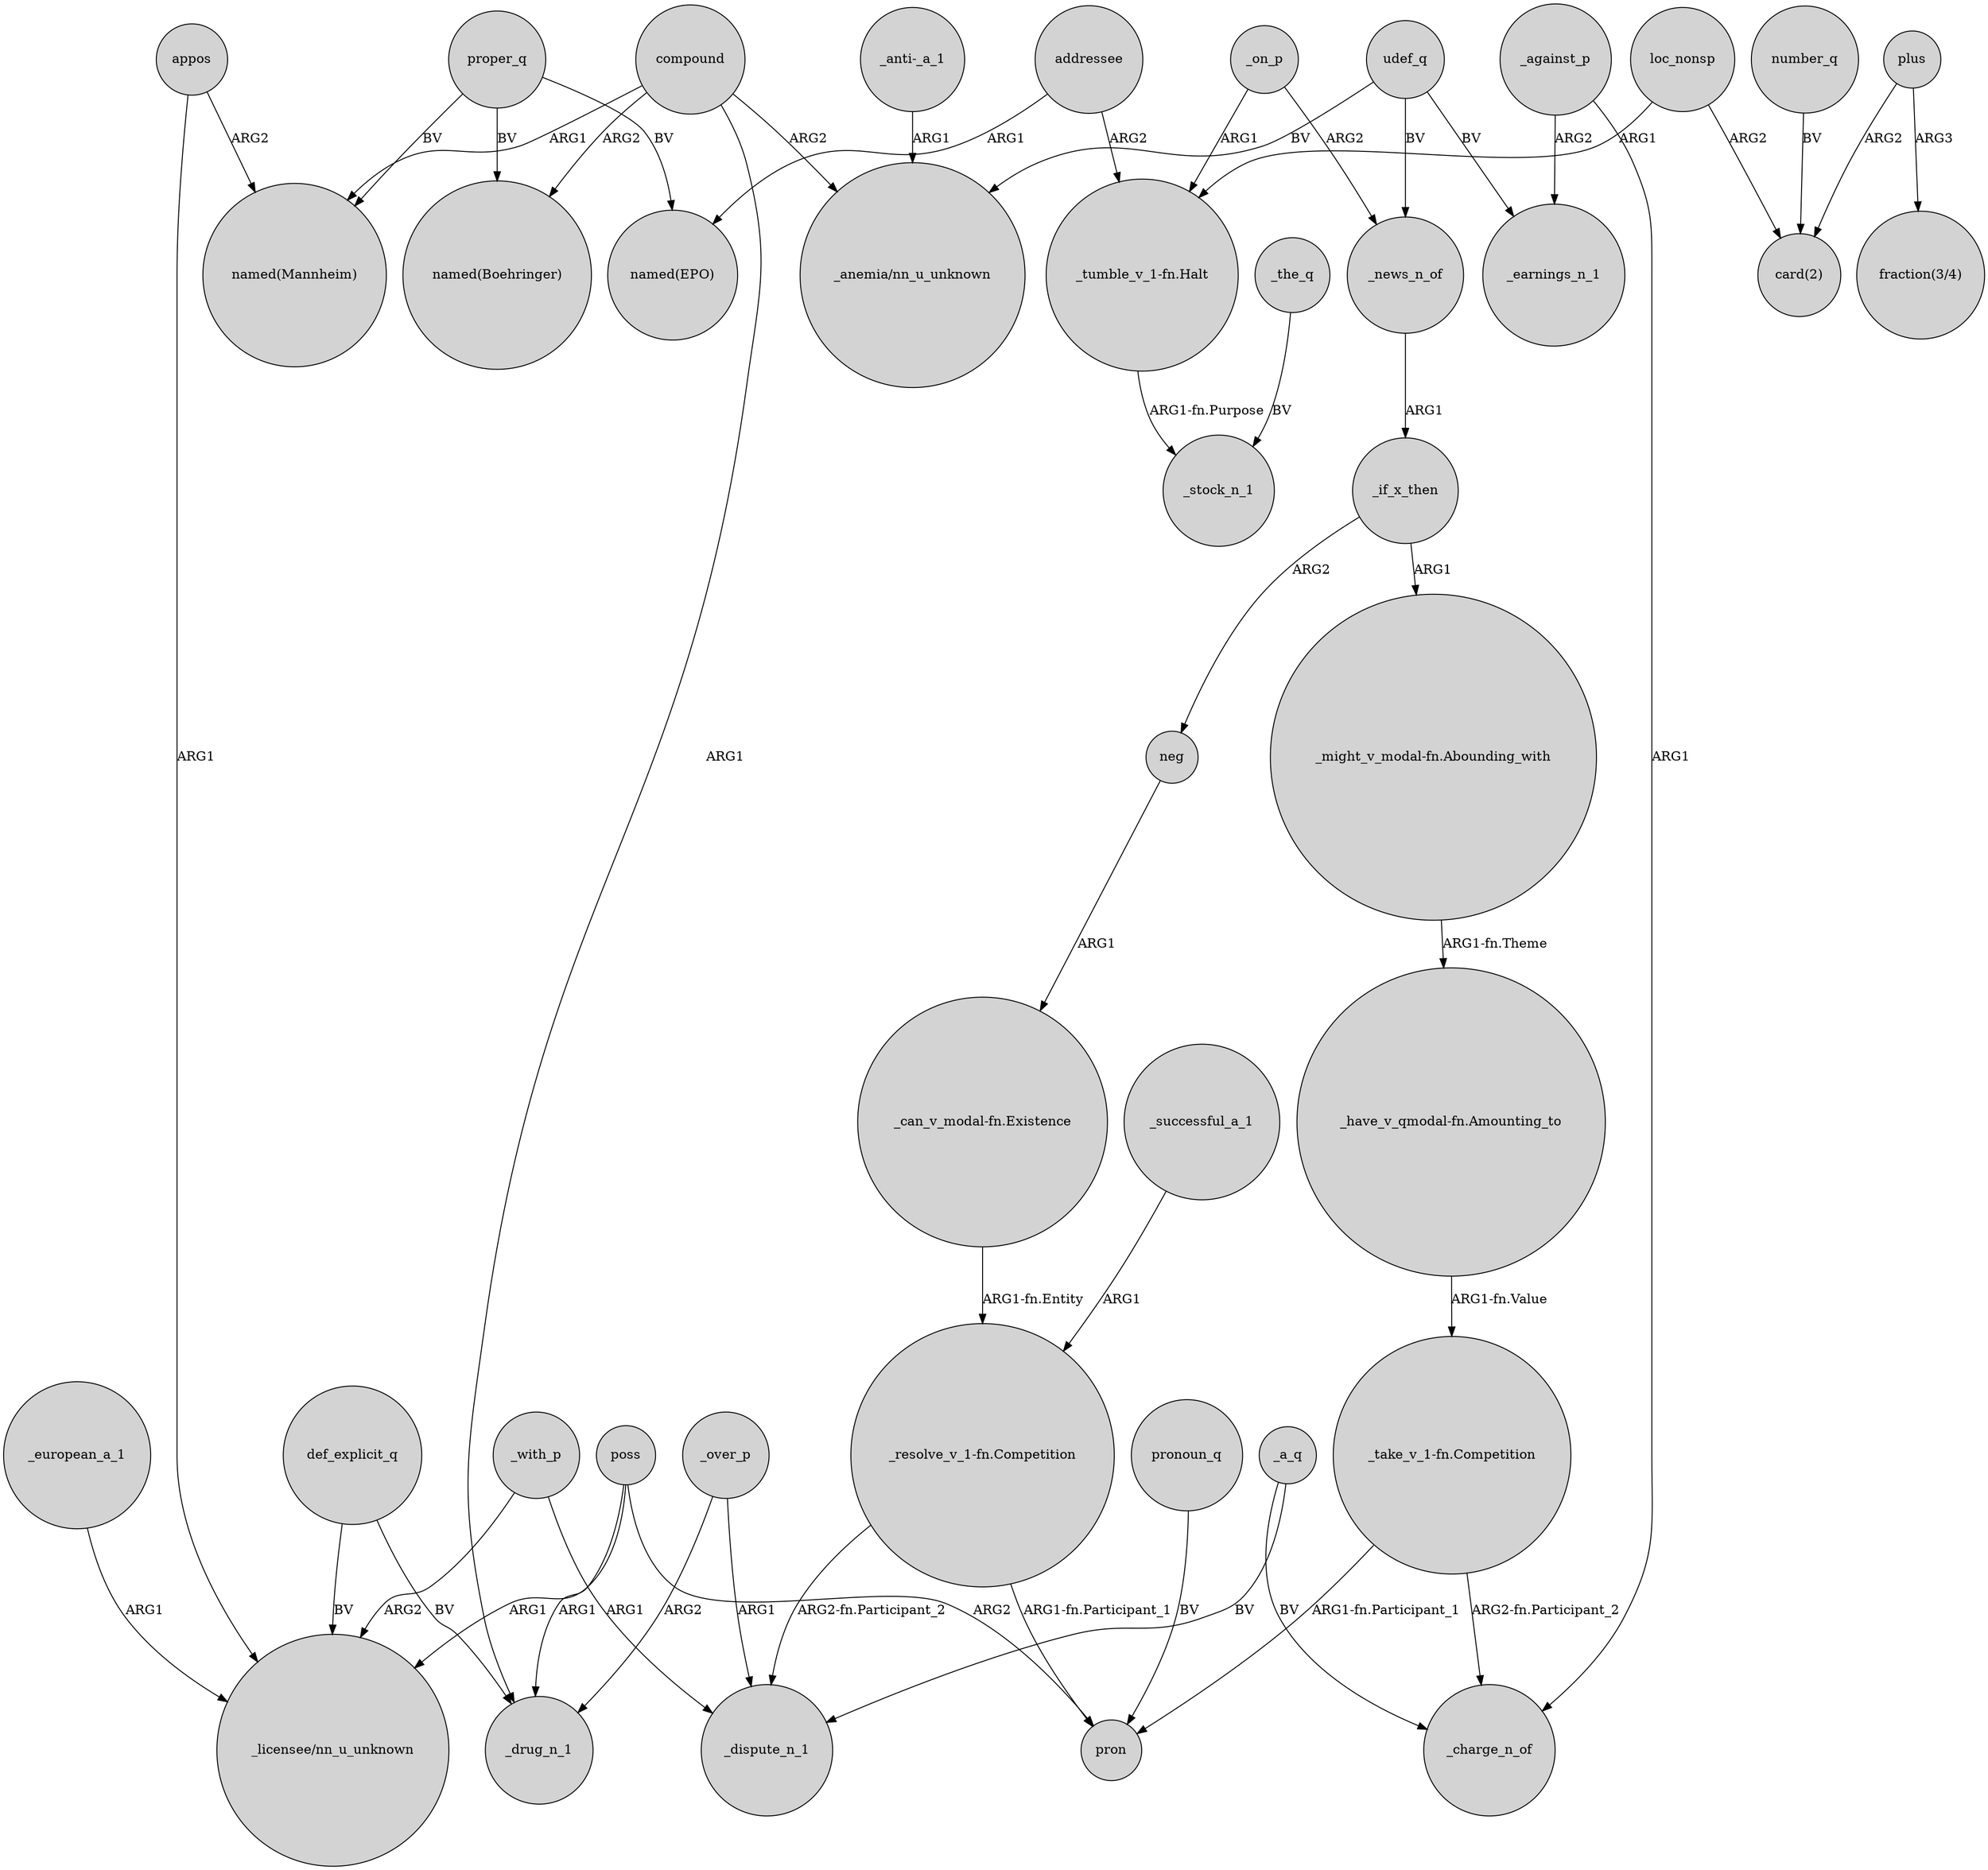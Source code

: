digraph {
	node [shape=circle style=filled]
	_if_x_then -> neg [label=ARG2]
	poss -> "_licensee/nn_u_unknown" [label=ARG1]
	_over_p -> _drug_n_1 [label=ARG2]
	udef_q -> _news_n_of [label=BV]
	appos -> "_licensee/nn_u_unknown" [label=ARG1]
	"_tumble_v_1-fn.Halt" -> _stock_n_1 [label="ARG1-fn.Purpose"]
	number_q -> "card(2)" [label=BV]
	loc_nonsp -> "card(2)" [label=ARG2]
	_a_q -> _dispute_n_1 [label=BV]
	def_explicit_q -> "_licensee/nn_u_unknown" [label=BV]
	proper_q -> "named(Mannheim)" [label=BV]
	udef_q -> "_anemia/nn_u_unknown" [label=BV]
	"_take_v_1-fn.Competition" -> _charge_n_of [label="ARG2-fn.Participant_2"]
	def_explicit_q -> _drug_n_1 [label=BV]
	_european_a_1 -> "_licensee/nn_u_unknown" [label=ARG1]
	addressee -> "_tumble_v_1-fn.Halt" [label=ARG2]
	proper_q -> "named(EPO)" [label=BV]
	_a_q -> _charge_n_of [label=BV]
	_news_n_of -> _if_x_then [label=ARG1]
	_with_p -> _dispute_n_1 [label=ARG1]
	_successful_a_1 -> "_resolve_v_1-fn.Competition" [label=ARG1]
	_if_x_then -> "_might_v_modal-fn.Abounding_with" [label=ARG1]
	_over_p -> _dispute_n_1 [label=ARG1]
	pronoun_q -> pron [label=BV]
	_against_p -> _charge_n_of [label=ARG1]
	_the_q -> _stock_n_1 [label=BV]
	poss -> pron [label=ARG2]
	_against_p -> _earnings_n_1 [label=ARG2]
	compound -> _drug_n_1 [label=ARG1]
	udef_q -> _earnings_n_1 [label=BV]
	compound -> "named(Mannheim)" [label=ARG1]
	_on_p -> _news_n_of [label=ARG2]
	_on_p -> "_tumble_v_1-fn.Halt" [label=ARG1]
	"_might_v_modal-fn.Abounding_with" -> "_have_v_qmodal-fn.Amounting_to" [label="ARG1-fn.Theme"]
	"_anti-_a_1" -> "_anemia/nn_u_unknown" [label=ARG1]
	"_resolve_v_1-fn.Competition" -> _dispute_n_1 [label="ARG2-fn.Participant_2"]
	addressee -> "named(EPO)" [label=ARG1]
	"_take_v_1-fn.Competition" -> pron [label="ARG1-fn.Participant_1"]
	"_can_v_modal-fn.Existence" -> "_resolve_v_1-fn.Competition" [label="ARG1-fn.Entity"]
	neg -> "_can_v_modal-fn.Existence" [label=ARG1]
	compound -> "named(Boehringer)" [label=ARG2]
	plus -> "card(2)" [label=ARG2]
	poss -> _drug_n_1 [label=ARG1]
	plus -> "fraction(3/4)" [label=ARG3]
	_with_p -> "_licensee/nn_u_unknown" [label=ARG2]
	compound -> "_anemia/nn_u_unknown" [label=ARG2]
	proper_q -> "named(Boehringer)" [label=BV]
	appos -> "named(Mannheim)" [label=ARG2]
	loc_nonsp -> "_tumble_v_1-fn.Halt" [label=ARG1]
	"_resolve_v_1-fn.Competition" -> pron [label="ARG1-fn.Participant_1"]
	"_have_v_qmodal-fn.Amounting_to" -> "_take_v_1-fn.Competition" [label="ARG1-fn.Value"]
}
